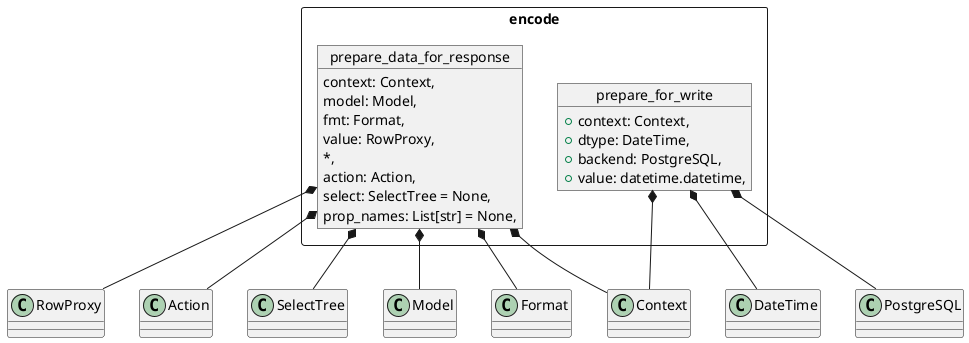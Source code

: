 @startuml
package encode <<Rectangle>> {

    object prepare_data_for_response {
        context: Context,
        model: Model,
        fmt: Format,
        value: RowProxy,
        *,
        action: Action,
        select: SelectTree = None,
        prop_names: List[str] = None,
    }

    object prepare_for_write {
        +context: Context,
        +dtype: DateTime,
        +backend: PostgreSQL,
        +value: datetime.datetime,
    }

}

prepare_data_for_response *-- Context
prepare_data_for_response *-- Model
prepare_data_for_response *-- Format
prepare_data_for_response *-- RowProxy
prepare_data_for_response *-- Action
prepare_data_for_response *-- SelectTree
prepare_for_write *-- Context
prepare_for_write *-- DateTime
prepare_for_write *-- PostgreSQL
@enduml

